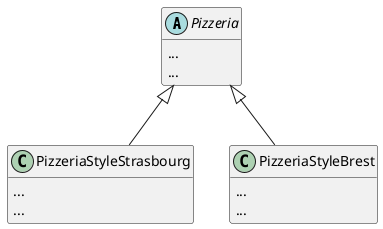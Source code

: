 @startuml

'-----------------------------------
' UML concepts illustrated
' JMB 2014
'-----------------------------------

'hide circle
hide empty members
hide empty methods

abstract class p as "Pizzeria" {
  ...
  ...
}

class PizzeriaStyleStrasbourg extends p {
  ...
  ...
}

class PizzeriaStyleBrest extends p {
  ...
  ...
}


@enduml
